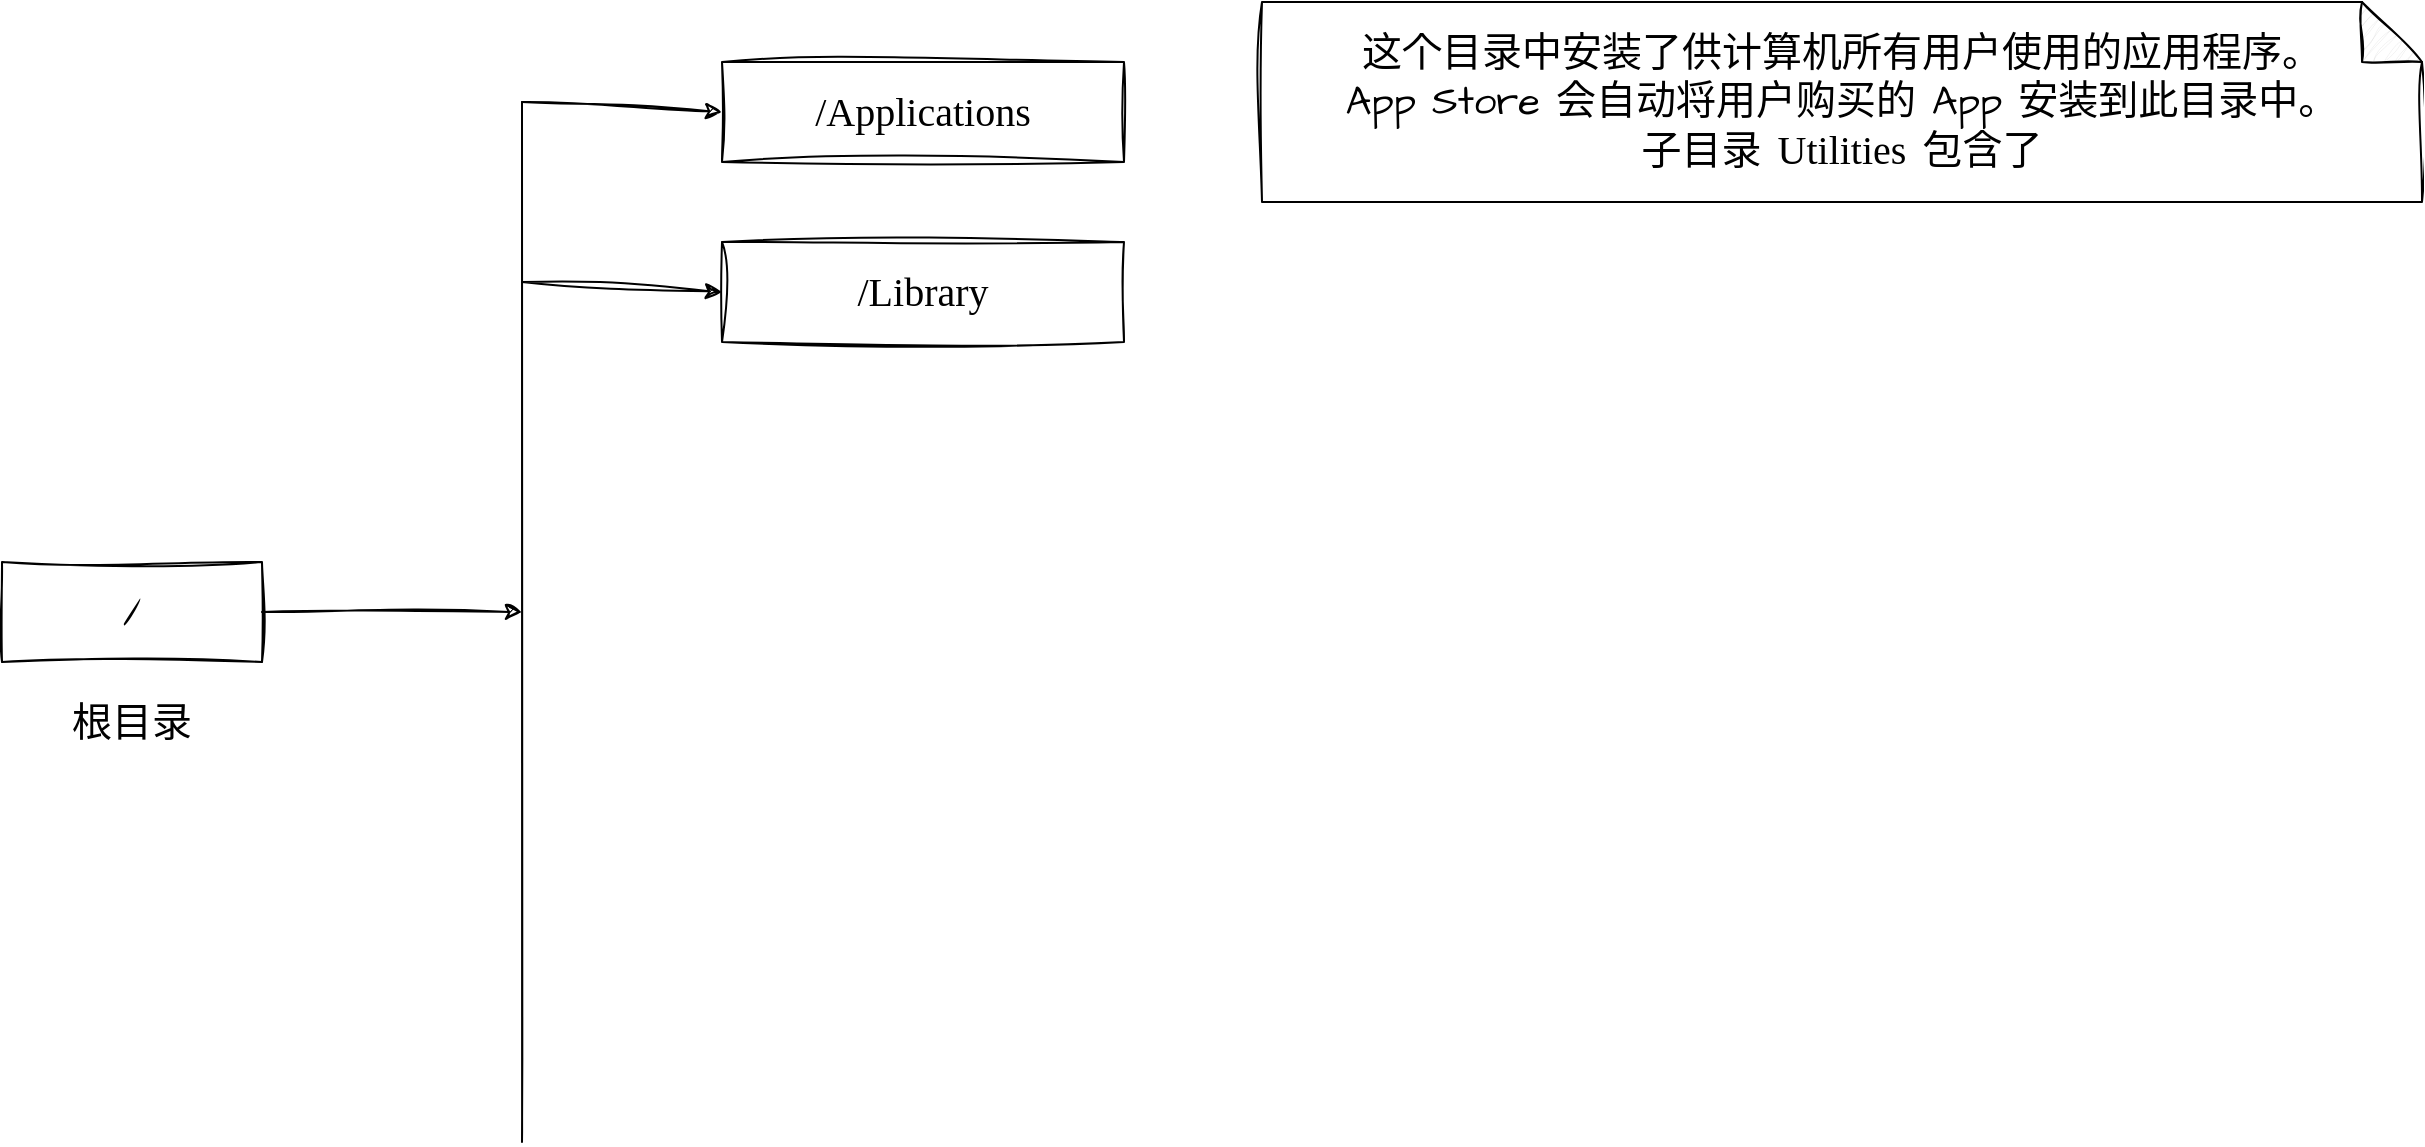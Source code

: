 <mxfile version="22.1.11" type="github">
  <diagram name="第 1 页" id="W7ZPcpOYjEc_MX2OGwLW">
    <mxGraphModel dx="1253" dy="756" grid="1" gridSize="10" guides="1" tooltips="1" connect="1" arrows="1" fold="1" page="1" pageScale="1" pageWidth="1169" pageHeight="1654" math="0" shadow="0">
      <root>
        <mxCell id="0" />
        <mxCell id="1" parent="0" />
        <mxCell id="F8z5ST_ahkAq_tScqg6--8" value="" style="endArrow=none;html=1;rounded=0;sketch=1;hachureGap=4;jiggle=2;curveFitting=1;fontFamily=Architects Daughter;fontSource=https%3A%2F%2Ffonts.googleapis.com%2Fcss%3Ffamily%3DArchitects%2BDaughter;fontSize=16;" edge="1" parent="1">
          <mxGeometry width="50" height="50" relative="1" as="geometry">
            <mxPoint x="440" y="880" as="sourcePoint" />
            <mxPoint x="440" y="360" as="targetPoint" />
          </mxGeometry>
        </mxCell>
        <mxCell id="F8z5ST_ahkAq_tScqg6--9" value="" style="group" vertex="1" connectable="0" parent="1">
          <mxGeometry x="180" y="590" width="130" height="90" as="geometry" />
        </mxCell>
        <mxCell id="F8z5ST_ahkAq_tScqg6--1" value="/" style="rounded=0;whiteSpace=wrap;html=1;sketch=1;hachureGap=4;jiggle=2;curveFitting=1;fontFamily=Architects Daughter;fontSource=https%3A%2F%2Ffonts.googleapis.com%2Fcss%3Ffamily%3DArchitects%2BDaughter;fontSize=20;direction=west;" vertex="1" parent="F8z5ST_ahkAq_tScqg6--9">
          <mxGeometry width="130" height="50" as="geometry" />
        </mxCell>
        <mxCell id="F8z5ST_ahkAq_tScqg6--3" value="根目录" style="text;html=1;strokeColor=none;fillColor=none;align=center;verticalAlign=middle;whiteSpace=wrap;rounded=0;fontSize=20;fontFamily=Architects Daughter;" vertex="1" parent="F8z5ST_ahkAq_tScqg6--9">
          <mxGeometry x="5" y="70" width="120" height="20" as="geometry" />
        </mxCell>
        <mxCell id="F8z5ST_ahkAq_tScqg6--10" value="" style="endArrow=classic;html=1;rounded=0;sketch=1;hachureGap=4;jiggle=2;curveFitting=1;fontFamily=Architects Daughter;fontSource=https%3A%2F%2Ffonts.googleapis.com%2Fcss%3Ffamily%3DArchitects%2BDaughter;fontSize=16;exitX=0;exitY=0.5;exitDx=0;exitDy=0;" edge="1" parent="1" source="F8z5ST_ahkAq_tScqg6--1">
          <mxGeometry width="50" height="50" relative="1" as="geometry">
            <mxPoint x="560" y="650" as="sourcePoint" />
            <mxPoint x="440" y="615" as="targetPoint" />
          </mxGeometry>
        </mxCell>
        <mxCell id="F8z5ST_ahkAq_tScqg6--12" value="" style="group;fontFamily=Comic Sans MS;" vertex="1" connectable="0" parent="1">
          <mxGeometry x="440" y="340" width="301" height="50" as="geometry" />
        </mxCell>
        <mxCell id="F8z5ST_ahkAq_tScqg6--4" value="&lt;font face=&quot;Comic Sans MS&quot;&gt;/Applications&lt;/font&gt;" style="rounded=0;whiteSpace=wrap;html=1;sketch=1;hachureGap=4;jiggle=2;curveFitting=1;fontFamily=Courier New;fontSize=20;direction=west;" vertex="1" parent="F8z5ST_ahkAq_tScqg6--12">
          <mxGeometry x="100" width="201" height="50" as="geometry" />
        </mxCell>
        <mxCell id="F8z5ST_ahkAq_tScqg6--11" value="" style="endArrow=classic;html=1;rounded=0;sketch=1;hachureGap=4;jiggle=2;curveFitting=1;fontFamily=Architects Daughter;fontSource=https%3A%2F%2Ffonts.googleapis.com%2Fcss%3Ffamily%3DArchitects%2BDaughter;fontSize=16;entryX=1;entryY=0.5;entryDx=0;entryDy=0;" edge="1" parent="F8z5ST_ahkAq_tScqg6--12" target="F8z5ST_ahkAq_tScqg6--4">
          <mxGeometry width="50" height="50" relative="1" as="geometry">
            <mxPoint y="20" as="sourcePoint" />
            <mxPoint x="160" y="250" as="targetPoint" />
          </mxGeometry>
        </mxCell>
        <mxCell id="F8z5ST_ahkAq_tScqg6--13" value="这个目录中安装了供计算机所有用户使用的应用程序。&lt;br&gt;App Store 会自动将用户购买的 App 安装到此目录中。&lt;br&gt;子目录 &lt;font face=&quot;Comic Sans MS&quot;&gt;Utilities&lt;/font&gt; 包含了" style="shape=note;whiteSpace=wrap;html=1;backgroundOutline=1;darkOpacity=0.05;sketch=1;hachureGap=4;jiggle=2;curveFitting=1;fontFamily=Architects Daughter;fontSource=https%3A%2F%2Ffonts.googleapis.com%2Fcss%3Ffamily%3DArchitects%2BDaughter;fontSize=20;" vertex="1" parent="1">
          <mxGeometry x="810" y="310" width="580" height="100" as="geometry" />
        </mxCell>
        <mxCell id="F8z5ST_ahkAq_tScqg6--14" value="" style="group" vertex="1" connectable="0" parent="1">
          <mxGeometry x="440" y="430" width="301" height="50" as="geometry" />
        </mxCell>
        <mxCell id="F8z5ST_ahkAq_tScqg6--15" value="&lt;font face=&quot;Comic Sans MS&quot;&gt;/Library&lt;/font&gt;" style="rounded=0;whiteSpace=wrap;html=1;sketch=1;hachureGap=4;jiggle=2;curveFitting=1;fontFamily=Courier New;fontSize=20;direction=west;" vertex="1" parent="F8z5ST_ahkAq_tScqg6--14">
          <mxGeometry x="100" width="201" height="50" as="geometry" />
        </mxCell>
        <mxCell id="F8z5ST_ahkAq_tScqg6--16" value="" style="endArrow=classic;html=1;rounded=0;sketch=1;hachureGap=4;jiggle=2;curveFitting=1;fontFamily=Architects Daughter;fontSource=https%3A%2F%2Ffonts.googleapis.com%2Fcss%3Ffamily%3DArchitects%2BDaughter;fontSize=16;entryX=1;entryY=0.5;entryDx=0;entryDy=0;" edge="1" parent="F8z5ST_ahkAq_tScqg6--14" target="F8z5ST_ahkAq_tScqg6--15">
          <mxGeometry width="50" height="50" relative="1" as="geometry">
            <mxPoint y="20" as="sourcePoint" />
            <mxPoint x="160" y="250" as="targetPoint" />
          </mxGeometry>
        </mxCell>
      </root>
    </mxGraphModel>
  </diagram>
</mxfile>
